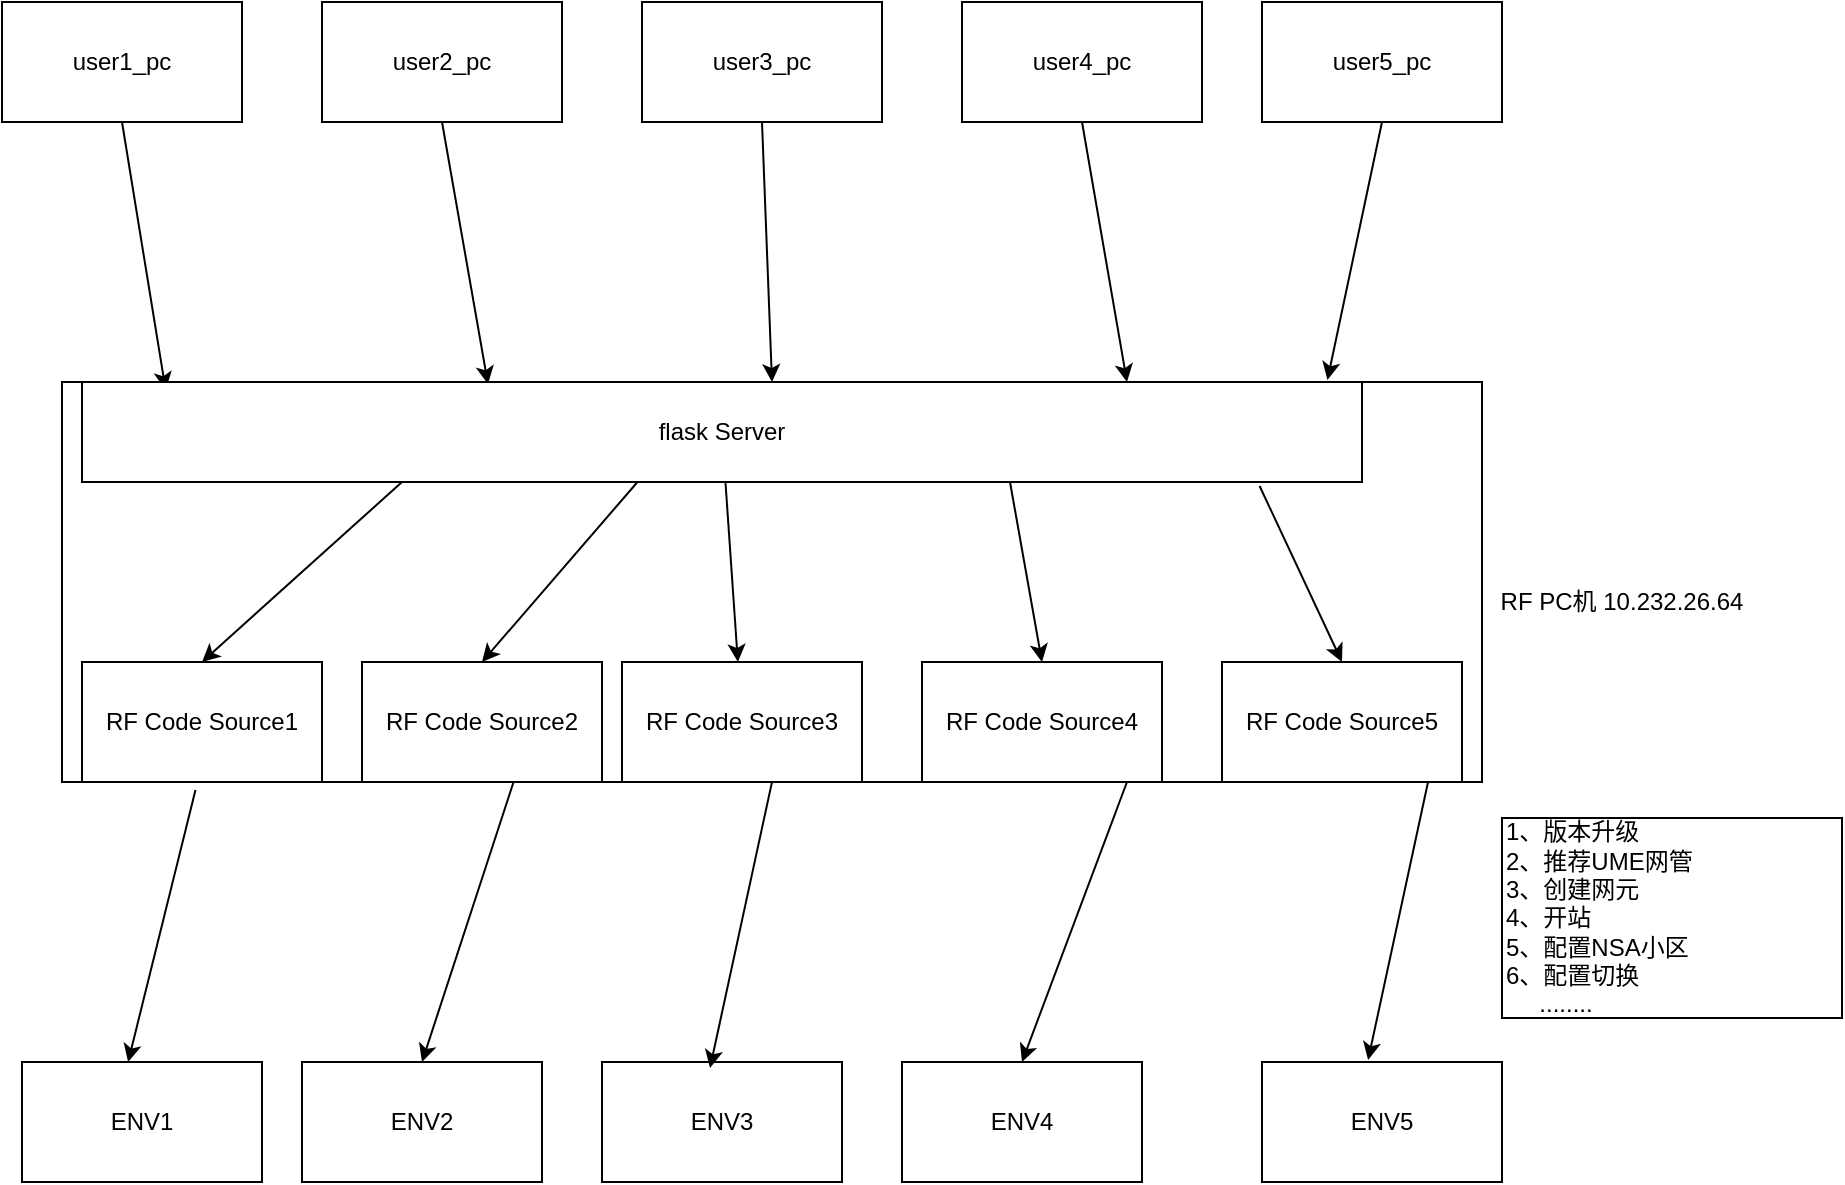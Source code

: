 <mxfile version="14.2.4" type="github">
  <diagram id="POvenSWsjn2r-2rkdHrZ" name="Page-1">
    <mxGraphModel dx="1182" dy="707" grid="1" gridSize="10" guides="1" tooltips="1" connect="1" arrows="1" fold="1" page="1" pageScale="1" pageWidth="827" pageHeight="1169" math="0" shadow="0">
      <root>
        <mxCell id="0" />
        <mxCell id="1" parent="0" />
        <mxCell id="3DRSOb2wShM1h3xA2iuY-1" value="" style="rounded=0;whiteSpace=wrap;html=1;" parent="1" vertex="1">
          <mxGeometry x="50" y="350" width="710" height="200" as="geometry" />
        </mxCell>
        <mxCell id="3DRSOb2wShM1h3xA2iuY-2" value="user3_pc" style="rounded=0;whiteSpace=wrap;html=1;" parent="1" vertex="1">
          <mxGeometry x="340" y="160" width="120" height="60" as="geometry" />
        </mxCell>
        <mxCell id="3DRSOb2wShM1h3xA2iuY-3" value="ENV1" style="rounded=0;whiteSpace=wrap;html=1;" parent="1" vertex="1">
          <mxGeometry x="30" y="690" width="120" height="60" as="geometry" />
        </mxCell>
        <mxCell id="3DRSOb2wShM1h3xA2iuY-7" value="ENV2" style="rounded=0;whiteSpace=wrap;html=1;" parent="1" vertex="1">
          <mxGeometry x="170" y="690" width="120" height="60" as="geometry" />
        </mxCell>
        <mxCell id="3DRSOb2wShM1h3xA2iuY-8" value="ENV3" style="rounded=0;whiteSpace=wrap;html=1;" parent="1" vertex="1">
          <mxGeometry x="320" y="690" width="120" height="60" as="geometry" />
        </mxCell>
        <mxCell id="3DRSOb2wShM1h3xA2iuY-9" value="ENV4" style="rounded=0;whiteSpace=wrap;html=1;" parent="1" vertex="1">
          <mxGeometry x="470" y="690" width="120" height="60" as="geometry" />
        </mxCell>
        <mxCell id="3DRSOb2wShM1h3xA2iuY-10" value="ENV5" style="rounded=0;whiteSpace=wrap;html=1;" parent="1" vertex="1">
          <mxGeometry x="650" y="690" width="120" height="60" as="geometry" />
        </mxCell>
        <mxCell id="3DRSOb2wShM1h3xA2iuY-12" value="user2_pc" style="rounded=0;whiteSpace=wrap;html=1;" parent="1" vertex="1">
          <mxGeometry x="180" y="160" width="120" height="60" as="geometry" />
        </mxCell>
        <mxCell id="3DRSOb2wShM1h3xA2iuY-13" value="user4_pc" style="rounded=0;whiteSpace=wrap;html=1;" parent="1" vertex="1">
          <mxGeometry x="500" y="160" width="120" height="60" as="geometry" />
        </mxCell>
        <mxCell id="3DRSOb2wShM1h3xA2iuY-14" value="user5_pc" style="rounded=0;whiteSpace=wrap;html=1;" parent="1" vertex="1">
          <mxGeometry x="650" y="160" width="120" height="60" as="geometry" />
        </mxCell>
        <mxCell id="3DRSOb2wShM1h3xA2iuY-15" value="user1_pc" style="rounded=0;whiteSpace=wrap;html=1;" parent="1" vertex="1">
          <mxGeometry x="20" y="160" width="120" height="60" as="geometry" />
        </mxCell>
        <mxCell id="3DRSOb2wShM1h3xA2iuY-16" value="" style="endArrow=classic;html=1;entryX=0.073;entryY=0.02;entryDx=0;entryDy=0;entryPerimeter=0;exitX=0.5;exitY=1;exitDx=0;exitDy=0;" parent="1" target="3DRSOb2wShM1h3xA2iuY-1" edge="1" source="3DRSOb2wShM1h3xA2iuY-15">
          <mxGeometry width="50" height="50" relative="1" as="geometry">
            <mxPoint x="79.5" y="180" as="sourcePoint" />
            <mxPoint x="79.5" y="270" as="targetPoint" />
          </mxGeometry>
        </mxCell>
        <mxCell id="3DRSOb2wShM1h3xA2iuY-17" value="" style="endArrow=classic;html=1;entryX=0.3;entryY=0.005;entryDx=0;entryDy=0;entryPerimeter=0;exitX=0.5;exitY=1;exitDx=0;exitDy=0;" parent="1" target="3DRSOb2wShM1h3xA2iuY-1" edge="1" source="3DRSOb2wShM1h3xA2iuY-12">
          <mxGeometry width="50" height="50" relative="1" as="geometry">
            <mxPoint x="250" y="170" as="sourcePoint" />
            <mxPoint x="250" y="390" as="targetPoint" />
          </mxGeometry>
        </mxCell>
        <mxCell id="3DRSOb2wShM1h3xA2iuY-18" value="" style="endArrow=classic;html=1;entryX=0.5;entryY=0;entryDx=0;entryDy=0;exitX=0.5;exitY=1;exitDx=0;exitDy=0;" parent="1" target="3DRSOb2wShM1h3xA2iuY-1" edge="1" source="3DRSOb2wShM1h3xA2iuY-2">
          <mxGeometry width="50" height="50" relative="1" as="geometry">
            <mxPoint x="400" y="170" as="sourcePoint" />
            <mxPoint x="480" y="240" as="targetPoint" />
          </mxGeometry>
        </mxCell>
        <mxCell id="3DRSOb2wShM1h3xA2iuY-19" value="" style="endArrow=classic;html=1;exitX=0.5;exitY=1;exitDx=0;exitDy=0;exitPerimeter=0;entryX=0.75;entryY=0;entryDx=0;entryDy=0;" parent="1" source="3DRSOb2wShM1h3xA2iuY-13" edge="1" target="3DRSOb2wShM1h3xA2iuY-1">
          <mxGeometry width="50" height="50" relative="1" as="geometry">
            <mxPoint x="570" y="180" as="sourcePoint" />
            <mxPoint x="399" y="270" as="targetPoint" />
            <Array as="points" />
          </mxGeometry>
        </mxCell>
        <mxCell id="3DRSOb2wShM1h3xA2iuY-20" value="" style="endArrow=classic;html=1;entryX=0.973;entryY=-0.02;entryDx=0;entryDy=0;entryPerimeter=0;exitX=0.5;exitY=1;exitDx=0;exitDy=0;" parent="1" target="pVgQ2WiulGgzeKrbE1yl-2" edge="1" source="3DRSOb2wShM1h3xA2iuY-14">
          <mxGeometry width="50" height="50" relative="1" as="geometry">
            <mxPoint x="705" y="170" as="sourcePoint" />
            <mxPoint x="755" y="240" as="targetPoint" />
          </mxGeometry>
        </mxCell>
        <mxCell id="3DRSOb2wShM1h3xA2iuY-21" value="" style="endArrow=classic;html=1;entryX=0.442;entryY=0;entryDx=0;entryDy=0;entryPerimeter=0;exitX=0.094;exitY=1.02;exitDx=0;exitDy=0;exitPerimeter=0;" parent="1" target="3DRSOb2wShM1h3xA2iuY-3" edge="1" source="3DRSOb2wShM1h3xA2iuY-1">
          <mxGeometry width="50" height="50" relative="1" as="geometry">
            <mxPoint x="400" y="330" as="sourcePoint" />
            <mxPoint x="360" y="380" as="targetPoint" />
          </mxGeometry>
        </mxCell>
        <mxCell id="3DRSOb2wShM1h3xA2iuY-22" value="" style="endArrow=classic;html=1;entryX=0.5;entryY=0;entryDx=0;entryDy=0;exitX=0.318;exitY=1;exitDx=0;exitDy=0;exitPerimeter=0;" parent="1" target="3DRSOb2wShM1h3xA2iuY-7" edge="1" source="3DRSOb2wShM1h3xA2iuY-1">
          <mxGeometry width="50" height="50" relative="1" as="geometry">
            <mxPoint x="400" y="330" as="sourcePoint" />
            <mxPoint x="320" y="390" as="targetPoint" />
          </mxGeometry>
        </mxCell>
        <mxCell id="3DRSOb2wShM1h3xA2iuY-23" value="" style="endArrow=classic;html=1;entryX=0.45;entryY=0.05;entryDx=0;entryDy=0;entryPerimeter=0;exitX=0.5;exitY=1;exitDx=0;exitDy=0;" parent="1" target="3DRSOb2wShM1h3xA2iuY-8" edge="1" source="3DRSOb2wShM1h3xA2iuY-1">
          <mxGeometry width="50" height="50" relative="1" as="geometry">
            <mxPoint x="400" y="370" as="sourcePoint" />
            <mxPoint x="110" y="390" as="targetPoint" />
          </mxGeometry>
        </mxCell>
        <mxCell id="3DRSOb2wShM1h3xA2iuY-24" value="" style="endArrow=classic;html=1;entryX=0.5;entryY=0;entryDx=0;entryDy=0;exitX=0.75;exitY=1;exitDx=0;exitDy=0;" parent="1" target="3DRSOb2wShM1h3xA2iuY-9" edge="1" source="3DRSOb2wShM1h3xA2iuY-1">
          <mxGeometry width="50" height="50" relative="1" as="geometry">
            <mxPoint x="400" y="330" as="sourcePoint" />
            <mxPoint x="460" y="390" as="targetPoint" />
          </mxGeometry>
        </mxCell>
        <mxCell id="3DRSOb2wShM1h3xA2iuY-25" value="" style="endArrow=classic;html=1;exitX=0.962;exitY=1;exitDx=0;exitDy=0;entryX=0.442;entryY=-0.017;entryDx=0;entryDy=0;entryPerimeter=0;exitPerimeter=0;" parent="1" source="3DRSOb2wShM1h3xA2iuY-1" target="3DRSOb2wShM1h3xA2iuY-10" edge="1">
          <mxGeometry width="50" height="50" relative="1" as="geometry">
            <mxPoint x="585" y="310" as="sourcePoint" />
            <mxPoint x="535" y="360" as="targetPoint" />
          </mxGeometry>
        </mxCell>
        <mxCell id="pVgQ2WiulGgzeKrbE1yl-1" value="RF PC机 10.232.26.64" style="text;html=1;strokeColor=none;fillColor=none;align=center;verticalAlign=middle;whiteSpace=wrap;rounded=0;" vertex="1" parent="1">
          <mxGeometry x="740" y="450" width="180" height="20" as="geometry" />
        </mxCell>
        <mxCell id="pVgQ2WiulGgzeKrbE1yl-2" value="flask Server" style="rounded=0;whiteSpace=wrap;html=1;" vertex="1" parent="1">
          <mxGeometry x="60" y="350" width="640" height="50" as="geometry" />
        </mxCell>
        <mxCell id="pVgQ2WiulGgzeKrbE1yl-3" value="RF Code Source1" style="rounded=0;whiteSpace=wrap;html=1;" vertex="1" parent="1">
          <mxGeometry x="60" y="490" width="120" height="60" as="geometry" />
        </mxCell>
        <mxCell id="pVgQ2WiulGgzeKrbE1yl-4" value="RF Code Source2" style="rounded=0;whiteSpace=wrap;html=1;" vertex="1" parent="1">
          <mxGeometry x="200" y="490" width="120" height="60" as="geometry" />
        </mxCell>
        <mxCell id="pVgQ2WiulGgzeKrbE1yl-5" value="RF Code Source3" style="rounded=0;whiteSpace=wrap;html=1;" vertex="1" parent="1">
          <mxGeometry x="330" y="490" width="120" height="60" as="geometry" />
        </mxCell>
        <mxCell id="pVgQ2WiulGgzeKrbE1yl-6" value="RF Code Source4" style="rounded=0;whiteSpace=wrap;html=1;" vertex="1" parent="1">
          <mxGeometry x="480" y="490" width="120" height="60" as="geometry" />
        </mxCell>
        <mxCell id="pVgQ2WiulGgzeKrbE1yl-7" value="RF Code Source5" style="rounded=0;whiteSpace=wrap;html=1;" vertex="1" parent="1">
          <mxGeometry x="630" y="490" width="120" height="60" as="geometry" />
        </mxCell>
        <mxCell id="pVgQ2WiulGgzeKrbE1yl-8" value="" style="endArrow=classic;html=1;entryX=0.5;entryY=0;entryDx=0;entryDy=0;exitX=0.25;exitY=1;exitDx=0;exitDy=0;" edge="1" parent="1" source="pVgQ2WiulGgzeKrbE1yl-2" target="pVgQ2WiulGgzeKrbE1yl-3">
          <mxGeometry width="50" height="50" relative="1" as="geometry">
            <mxPoint x="390" y="400" as="sourcePoint" />
            <mxPoint x="440" y="350" as="targetPoint" />
          </mxGeometry>
        </mxCell>
        <mxCell id="pVgQ2WiulGgzeKrbE1yl-10" value="" style="endArrow=classic;html=1;entryX=0.5;entryY=0;entryDx=0;entryDy=0;exitX=0.434;exitY=1;exitDx=0;exitDy=0;exitPerimeter=0;" edge="1" parent="1" source="pVgQ2WiulGgzeKrbE1yl-2" target="pVgQ2WiulGgzeKrbE1yl-4">
          <mxGeometry width="50" height="50" relative="1" as="geometry">
            <mxPoint x="390" y="400" as="sourcePoint" />
            <mxPoint x="440" y="350" as="targetPoint" />
          </mxGeometry>
        </mxCell>
        <mxCell id="pVgQ2WiulGgzeKrbE1yl-11" value="" style="endArrow=classic;html=1;" edge="1" parent="1" source="pVgQ2WiulGgzeKrbE1yl-2" target="pVgQ2WiulGgzeKrbE1yl-5">
          <mxGeometry width="50" height="50" relative="1" as="geometry">
            <mxPoint x="390" y="400" as="sourcePoint" />
            <mxPoint x="440" y="350" as="targetPoint" />
          </mxGeometry>
        </mxCell>
        <mxCell id="pVgQ2WiulGgzeKrbE1yl-12" value="" style="endArrow=classic;html=1;entryX=0.5;entryY=0;entryDx=0;entryDy=0;exitX=0.725;exitY=1;exitDx=0;exitDy=0;exitPerimeter=0;" edge="1" parent="1" source="pVgQ2WiulGgzeKrbE1yl-2" target="pVgQ2WiulGgzeKrbE1yl-6">
          <mxGeometry width="50" height="50" relative="1" as="geometry">
            <mxPoint x="390" y="400" as="sourcePoint" />
            <mxPoint x="440" y="350" as="targetPoint" />
          </mxGeometry>
        </mxCell>
        <mxCell id="pVgQ2WiulGgzeKrbE1yl-13" value="" style="endArrow=classic;html=1;entryX=0.5;entryY=0;entryDx=0;entryDy=0;exitX=0.92;exitY=1.04;exitDx=0;exitDy=0;exitPerimeter=0;" edge="1" parent="1" source="pVgQ2WiulGgzeKrbE1yl-2" target="pVgQ2WiulGgzeKrbE1yl-7">
          <mxGeometry width="50" height="50" relative="1" as="geometry">
            <mxPoint x="390" y="400" as="sourcePoint" />
            <mxPoint x="440" y="350" as="targetPoint" />
          </mxGeometry>
        </mxCell>
        <mxCell id="pVgQ2WiulGgzeKrbE1yl-14" value="1、版本升级&lt;br&gt;2、推荐UME网管&lt;br&gt;3、创建网元&lt;br&gt;4、开站&lt;br&gt;5、配置NSA小区&lt;br&gt;6、配置切换&lt;br&gt;&amp;nbsp; &amp;nbsp; &amp;nbsp;........" style="rounded=0;whiteSpace=wrap;html=1;align=left;" vertex="1" parent="1">
          <mxGeometry x="770" y="568" width="170" height="100" as="geometry" />
        </mxCell>
      </root>
    </mxGraphModel>
  </diagram>
</mxfile>
